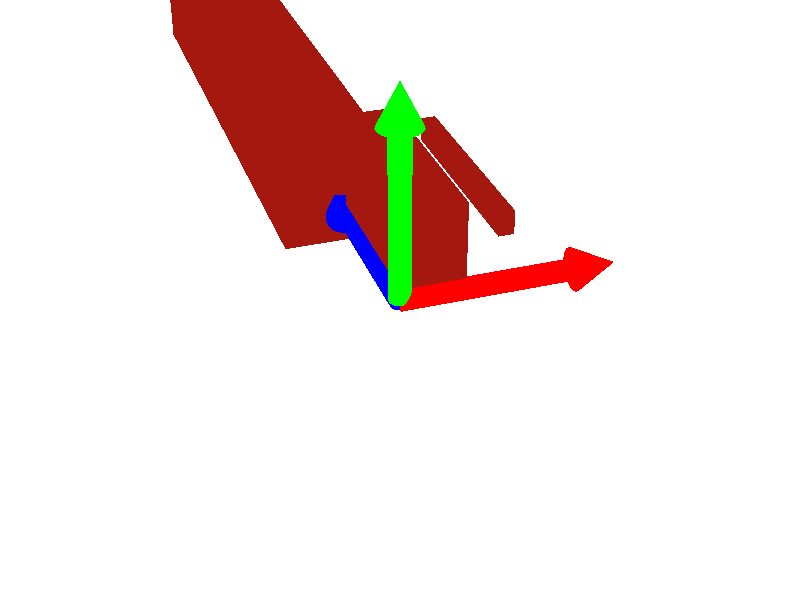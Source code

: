 // -w320 -h240

#version 3.6;

#include "colors.inc"
#include "textures.inc"
#include "shapes.inc"

global_settings {max_trace_level 5 assumed_gamma 1.0}

camera {
	location <-1.531328, 3.062656, -4.593984>
	direction <0, 0,  2.25>
	right x*1.33
	look_at <0,0,0>
}

#declare Dist=80.0;
light_source {< -25, 50, -50> color White
	fade_distance Dist fade_power 2
}
light_source {< 50, 10,  -4> color Gray30
	fade_distance Dist fade_power 2
}
light_source {< 0, 100,  0> color Gray30
	fade_distance Dist fade_power 2
}

sky_sphere {
	pigment {
		gradient y
		color_map {
			[0, 1  color White color White]
		}
	}
}

#declare Xaxis = union{
	cylinder{
		<0,0,0>,<0.8,0,0>,0.05
	}
	cone{
		<0.8,0,0>, 0.1, <1,0,0>, 0
	}
	texture { pigment { color Red } }
}
#declare Yaxis = union{
	cylinder{
		<0,0,0>,<0,0.8,0>,0.05
	}
	cone{
		<0,0.8,0>, 0.1, <0,1,0>, 0
	}
	texture { pigment { color Green } }
}
#declare Zaxis = union{
	cylinder{
	<0,0,0>,<0,0,0.8>,0.05
	}
	cone{
		<0,0,0.8>, 0.1, <0,0,1>, 0
	}
	texture { pigment { color Blue } }
}
#declare Axes = union{
	object { Xaxis }
	object { Yaxis }
	object { Zaxis }
}
#declare Material_Vacuum = texture{ pigment{ color transmit 1.0 } }
#declare Material_SU8 = texture{ pigment{ rgb <0.377880,0.008911,0.004669> } }
#declare Layer_Front = union{
/*
	difference{
		intersection{
			plane{ <0.510443,0.000000,0>, 0.255221 }
			plane{ <-0.510443,-0.000000,0>, 0.255221 }
			plane{ <0.000000,0.510443,0>, 0.255221 }
			plane{ <-0.000000,-0.510443,0>, 0.255221 }
			plane{ <0.510443,0.510443,0>, 0.360938 }
			plane{ <-0.510443,-0.510443,0>, 0.360938 }
			plane{ <0,0,-1>, 0 }
			plane{ <0,0,1>, 0.000000 }
		}
// nshapes = 0
		texture { Material_Vacuum }
	}
*/
	translate +z*0.000000
}
#declare Layer_Grating1 = union{
/*
	difference{
		intersection{
			plane{ <0.510443,0.000000,0>, 0.255221 }
			plane{ <-0.510443,-0.000000,0>, 0.255221 }
			plane{ <0.000000,0.510443,0>, 0.255221 }
			plane{ <-0.000000,-0.510443,0>, 0.255221 }
			plane{ <0.510443,0.510443,0>, 0.360938 }
			plane{ <-0.510443,-0.510443,0>, 0.360938 }
			plane{ <0,0,-1>, 0 }
			plane{ <0,0,1>, 1.000000 }
		}
// nshapes = 7
box{
	<-1,-1,0>, <1,1,1.000000>
	scale +x*0.111826
	scale +y*0.115106
	rotate +z*0.000000
	translate +x*0.111826
	translate +y*0.115106
}
box{
	<-1,-1,0>, <1,1,1.000000>
	scale +x*0.111826
	scale +y*0.056017
	rotate +z*0.000000
	translate +x*0.111826
	translate +y*0.286230
}
box{
	<-1,-1,0>, <1,1,1.000000>
	scale +x*0.038441
	scale +y*0.115106
	rotate +z*0.000000
	translate +x*0.262092
	translate +y*0.115106
}
box{
	<-1,-1,0>, <1,1,1.000000>
	scale +x*0.111826
	scale +y*0.037100
	rotate +z*0.000000
	translate +x*0.111826
	translate +y*0.379348
}
box{
	<-1,-1,0>, <1,1,1.000000>
	scale +x*0.038441
	scale +y*0.056017
	rotate +z*0.000000
	translate +x*0.262092
	translate +y*0.286230
}
box{
	<-1,-1,0>, <1,1,1.000000>
	scale +x*0.035833
	scale +y*0.056017
	rotate +z*0.000000
	translate +x*0.474610
	translate +y*0.286230
}
box{
	<-1,-1,0>, <1,1,1.000000>
	scale +x*0.038441
	scale +y*0.037100
	rotate +z*0.000000
	translate +x*0.262092
	translate +y*0.379348
}
		texture { Material_Vacuum }
	}
*/
	difference{
		intersection{
box{
	<-1,-1,0>, <1,1,1.000000>
	scale +x*0.111826
	scale +y*0.115106
	rotate +z*0.000000
	translate +x*0.111826
	translate +y*0.115106
}
			plane{ <0,0,-1>, 0 }
			plane{ <0,0,1>, 1.000000 }
		}
		texture { Material_SU8 }
	}
	difference{
		intersection{
box{
	<-1,-1,0>, <1,1,1.000000>
	scale +x*0.111826
	scale +y*0.056017
	rotate +z*0.000000
	translate +x*0.111826
	translate +y*0.286230
}
			plane{ <0,0,-1>, 0 }
			plane{ <0,0,1>, 1.000000 }
		}
		texture { Material_SU8 }
	}
	difference{
		intersection{
box{
	<-1,-1,0>, <1,1,1.000000>
	scale +x*0.038441
	scale +y*0.115106
	rotate +z*0.000000
	translate +x*0.262092
	translate +y*0.115106
}
			plane{ <0,0,-1>, 0 }
			plane{ <0,0,1>, 1.000000 }
		}
		texture { Material_SU8 }
	}
	difference{
		intersection{
box{
	<-1,-1,0>, <1,1,1.000000>
	scale +x*0.111826
	scale +y*0.037100
	rotate +z*0.000000
	translate +x*0.111826
	translate +y*0.379348
}
			plane{ <0,0,-1>, 0 }
			plane{ <0,0,1>, 1.000000 }
		}
		texture { Material_SU8 }
	}
	difference{
		intersection{
box{
	<-1,-1,0>, <1,1,1.000000>
	scale +x*0.038441
	scale +y*0.056017
	rotate +z*0.000000
	translate +x*0.262092
	translate +y*0.286230
}
			plane{ <0,0,-1>, 0 }
			plane{ <0,0,1>, 1.000000 }
		}
		texture { Material_SU8 }
	}
	difference{
		intersection{
box{
	<-1,-1,0>, <1,1,1.000000>
	scale +x*0.035833
	scale +y*0.056017
	rotate +z*0.000000
	translate +x*0.474610
	translate +y*0.286230
}
			plane{ <0,0,-1>, 0 }
			plane{ <0,0,1>, 1.000000 }
		}
		texture { Material_SU8 }
	}
	difference{
		intersection{
box{
	<-1,-1,0>, <1,1,1.000000>
	scale +x*0.038441
	scale +y*0.037100
	rotate +z*0.000000
	translate +x*0.262092
	translate +y*0.379348
}
			plane{ <0,0,-1>, 0 }
			plane{ <0,0,1>, 1.000000 }
		}
		texture { Material_SU8 }
	}
	translate +z*0.000000
}
#declare Layer_Interference = union{
	difference{
		intersection{
			plane{ <0.510443,0.000000,0>, 0.255221 }
			plane{ <-0.510443,-0.000000,0>, 0.255221 }
			plane{ <0.000000,0.510443,0>, 0.255221 }
			plane{ <-0.000000,-0.510443,0>, 0.255221 }
			plane{ <0.510443,0.510443,0>, 0.360938 }
			plane{ <-0.510443,-0.510443,0>, 0.360938 }
			plane{ <0,0,-1>, 0 }
			plane{ <0,0,1>, 3.000000 }
		}
// nshapes = 0
		texture { Material_SU8 }
	}
	translate +z*1.000000
}
#declare Layer_Back = union{
	difference{
		intersection{
			plane{ <0.510443,0.000000,0>, 0.255221 }
			plane{ <-0.510443,-0.000000,0>, 0.255221 }
			plane{ <0.000000,0.510443,0>, 0.255221 }
			plane{ <-0.000000,-0.510443,0>, 0.255221 }
			plane{ <0.510443,0.510443,0>, 0.360938 }
			plane{ <-0.510443,-0.510443,0>, 0.360938 }
			plane{ <0,0,-1>, 0 }
			plane{ <0,0,1>, 0.000000 }
		}
// nshapes = 0
		texture { Material_SU8 }
	}
	translate +z*4.000000
}
#declare Layers = union {
	//object{ Layer_Front }
	object{ Layer_Grating1 }
	object{ Layer_Interference }
	//object{ Layer_Back }
}

Axes
Layers
